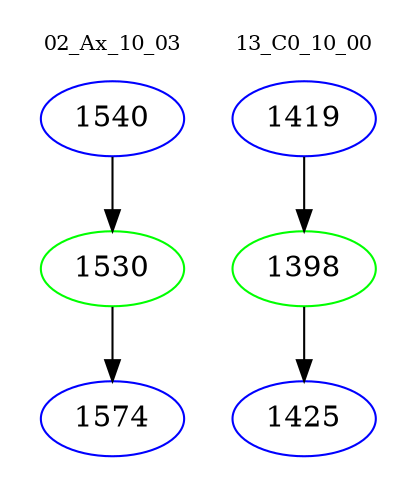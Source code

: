 digraph{
subgraph cluster_0 {
color = white
label = "02_Ax_10_03";
fontsize=10;
T0_1540 [label="1540", color="blue"]
T0_1540 -> T0_1530 [color="black"]
T0_1530 [label="1530", color="green"]
T0_1530 -> T0_1574 [color="black"]
T0_1574 [label="1574", color="blue"]
}
subgraph cluster_1 {
color = white
label = "13_C0_10_00";
fontsize=10;
T1_1419 [label="1419", color="blue"]
T1_1419 -> T1_1398 [color="black"]
T1_1398 [label="1398", color="green"]
T1_1398 -> T1_1425 [color="black"]
T1_1425 [label="1425", color="blue"]
}
}
